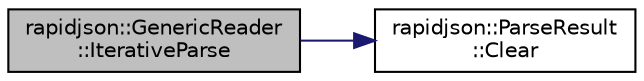 digraph "rapidjson::GenericReader::IterativeParse"
{
 // INTERACTIVE_SVG=YES
 // LATEX_PDF_SIZE
  edge [fontname="Helvetica",fontsize="10",labelfontname="Helvetica",labelfontsize="10"];
  node [fontname="Helvetica",fontsize="10",shape=record];
  rankdir="LR";
  Node20 [label="rapidjson::GenericReader\l::IterativeParse",height=0.2,width=0.4,color="black", fillcolor="grey75", style="filled", fontcolor="black",tooltip=" "];
  Node20 -> Node21 [color="midnightblue",fontsize="10",style="solid",fontname="Helvetica"];
  Node21 [label="rapidjson::ParseResult\l::Clear",height=0.2,width=0.4,color="black", fillcolor="white", style="filled",URL="$structrapidjson_1_1_parse_result.html#a17c9f7f81675283393222658d613000f",tooltip="Reset error code."];
}
